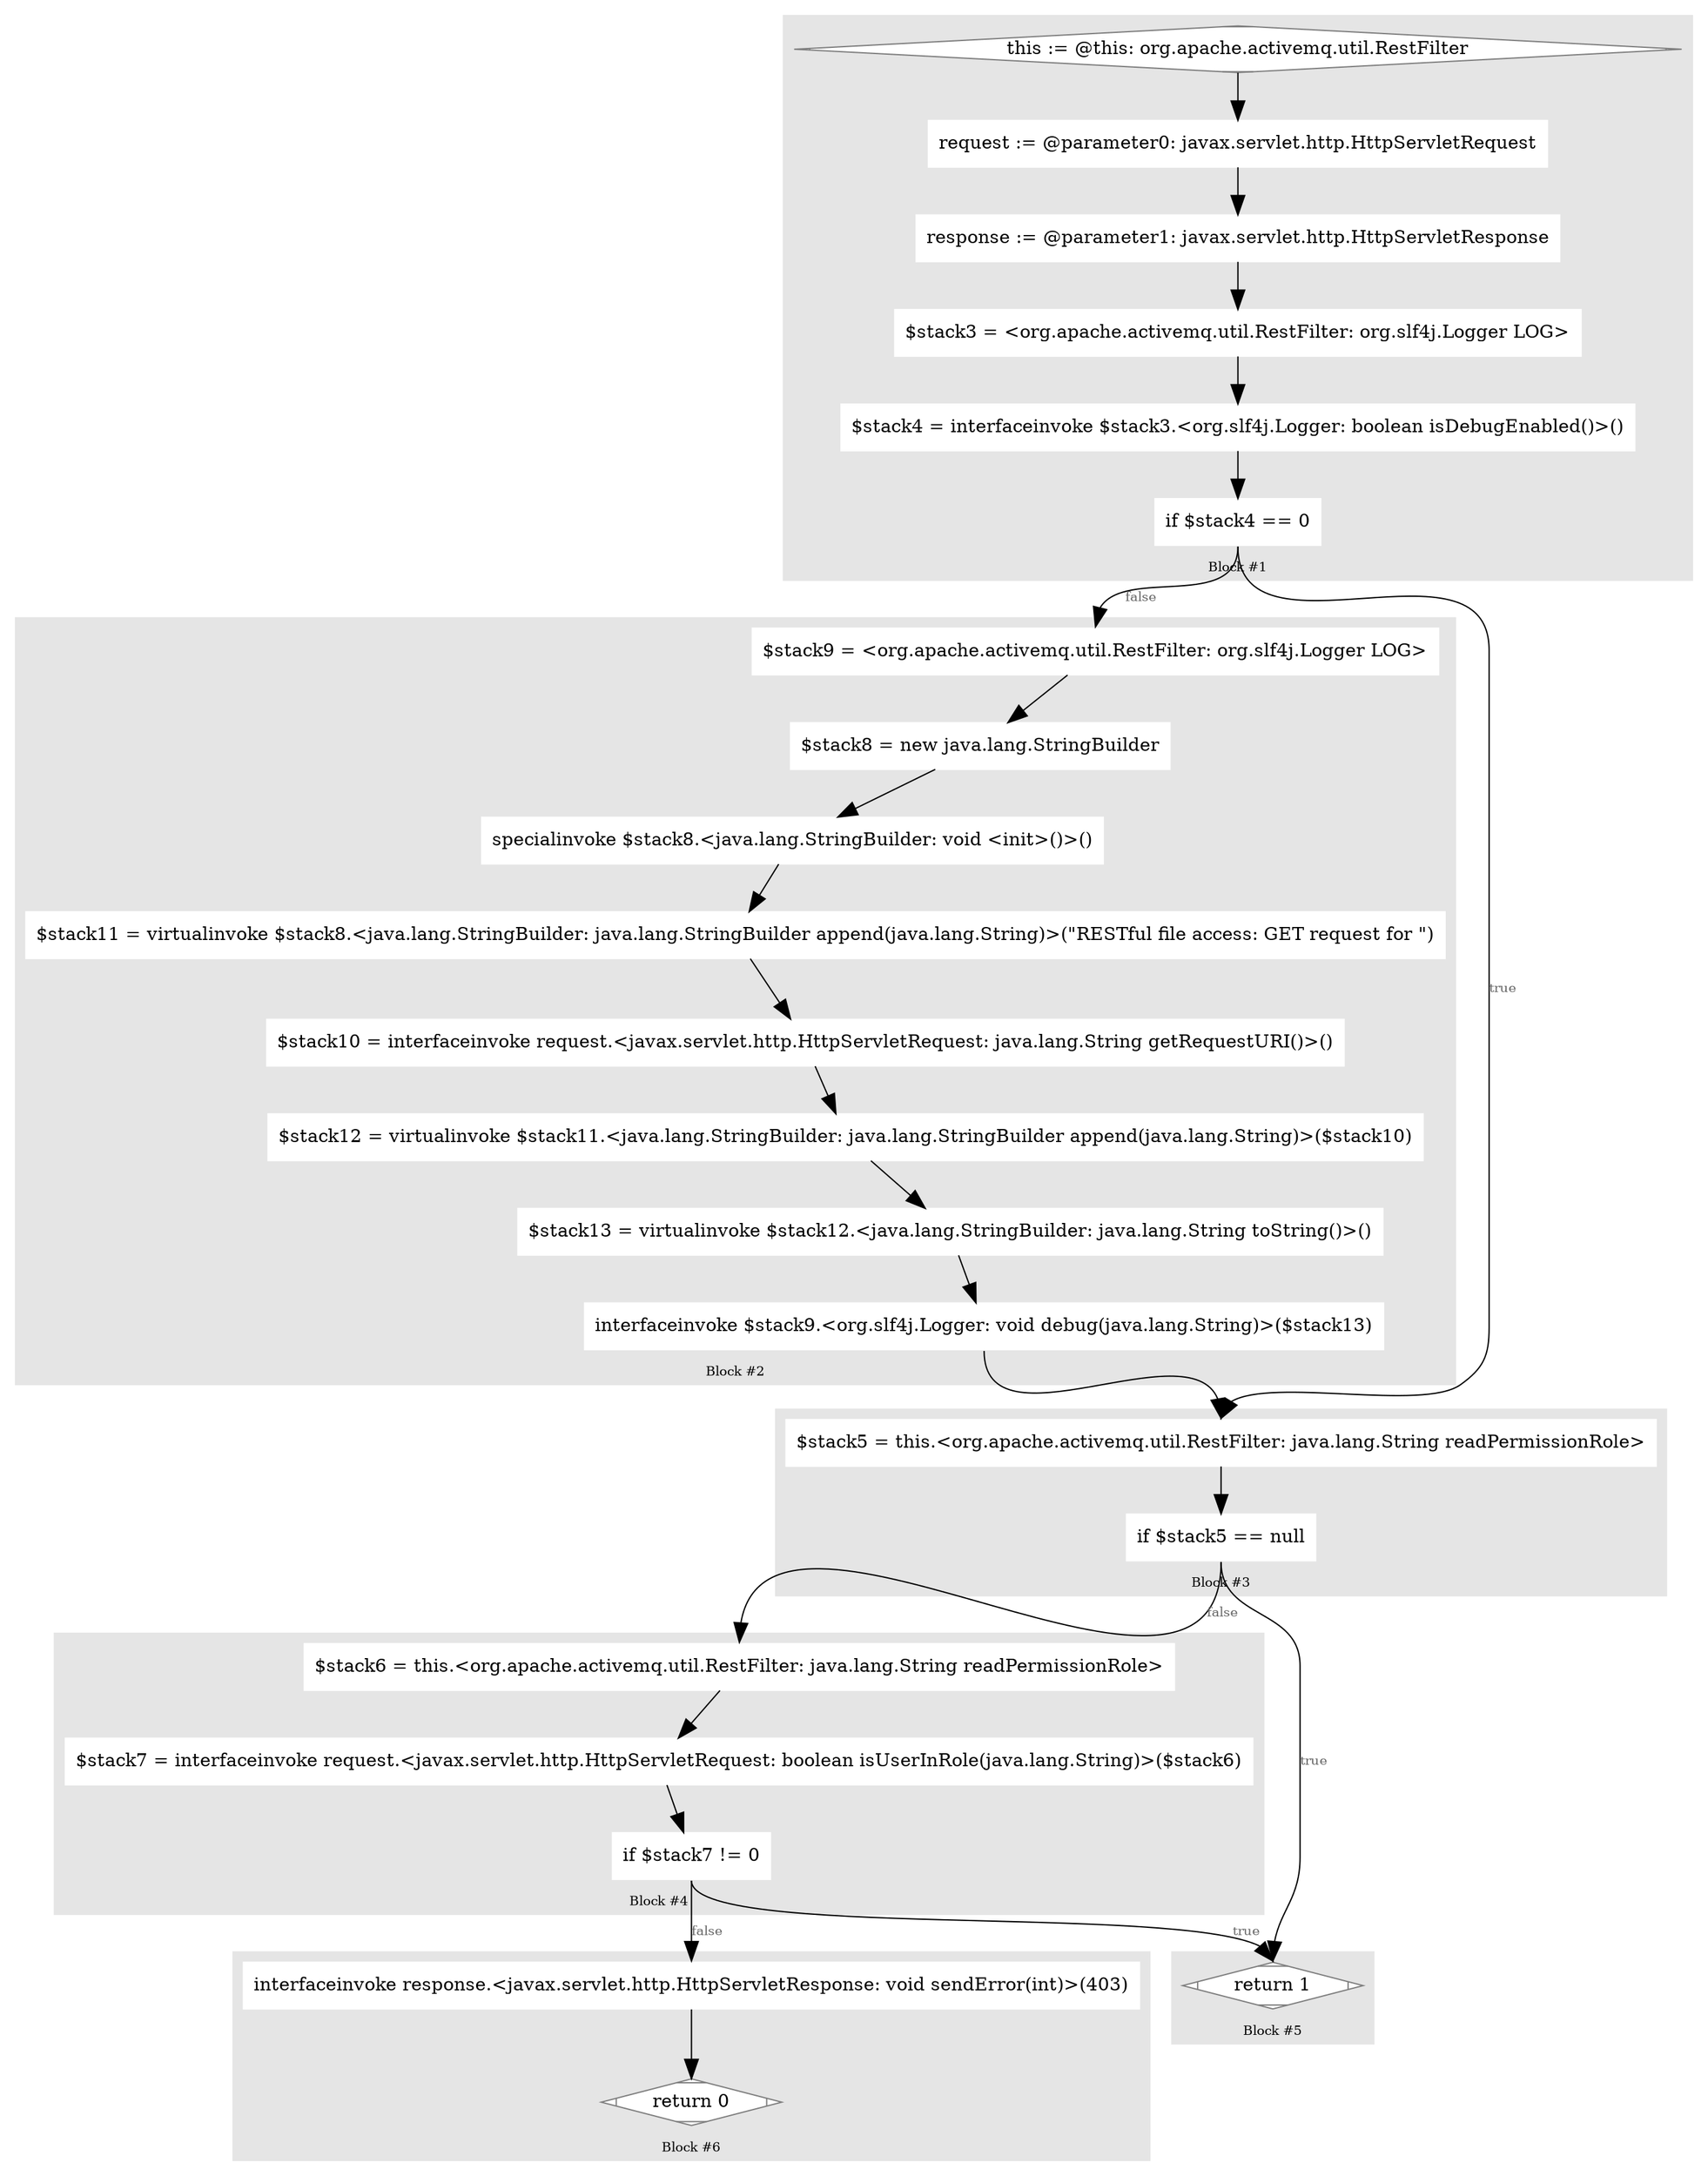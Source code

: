 digraph G {
	compound=true
	labelloc=b
	style=filled
	color=gray90
	node [shape=box,style=filled,color=white]
	edge [fontsize=10,arrowsize=1.5,fontcolor=grey40]
	fontsize=10

//  lines [139: 139] 
	subgraph cluster_1520387953 { 
		label = "Block #1"
		554868511[label="this := @this: org.apache.activemq.util.RestFilter",shape=Mdiamond,color=grey50,fillcolor=white]
		674019271[label="request := @parameter0: javax.servlet.http.HttpServletRequest"]
		2106165633[label="response := @parameter1: javax.servlet.http.HttpServletResponse"]
		1508059488[label="$stack3 = &lt;org.apache.activemq.util.RestFilter: org.slf4j.Logger LOG&gt;"]
		549496397[label="$stack4 = interfaceinvoke $stack3.&lt;org.slf4j.Logger: boolean isDebugEnabled()&gt;()"]
		1163619825[label="if $stack4 == 0"]

		554868511 -> 674019271 -> 2106165633 -> 1508059488 -> 549496397 -> 1163619825
	}
	1163619825:s -> 466853180:n[label="false"]
	1163619825:s -> 1414845278:n[label="true"]

//  lines [140: 140] 
	subgraph cluster_1812823171 { 
		label = "Block #2"
		466853180[label="$stack9 = &lt;org.apache.activemq.util.RestFilter: org.slf4j.Logger LOG&gt;"]
		1899141525[label="$stack8 = new java.lang.StringBuilder"]
		295485334[label="specialinvoke $stack8.&lt;java.lang.StringBuilder: void &lt;init&gt;()&gt;()"]
		1863953433[label="$stack11 = virtualinvoke $stack8.&lt;java.lang.StringBuilder: java.lang.StringBuilder append(java.lang.String)&gt;(&quot;RESTful file access: GET request for &quot;)"]
		1134013833[label="$stack10 = interfaceinvoke request.&lt;javax.servlet.http.HttpServletRequest: java.lang.String getRequestURI()&gt;()"]
		873993427[label="$stack12 = virtualinvoke $stack11.&lt;java.lang.StringBuilder: java.lang.StringBuilder append(java.lang.String)&gt;($stack10)"]
		1025797795[label="$stack13 = virtualinvoke $stack12.&lt;java.lang.StringBuilder: java.lang.String toString()&gt;()"]
		94157402[label="interfaceinvoke $stack9.&lt;org.slf4j.Logger: void debug(java.lang.String)&gt;($stack13)"]

		466853180 -> 1899141525 -> 295485334 -> 1863953433 -> 1134013833 -> 873993427 -> 1025797795 -> 94157402
	}
	94157402:s -> 1414845278:n

//  lines [143: 143] 
	subgraph cluster_2099802038 { 
		label = "Block #3"
		1414845278[label="$stack5 = this.&lt;org.apache.activemq.util.RestFilter: java.lang.String readPermissionRole&gt;"]
		1989132530[label="if $stack5 == null"]

		1414845278 -> 1989132530
	}
	1989132530:s -> 447767121:n[label="false"]
	1989132530:s -> 34871826:n[label="true"]

//  lines [143: 143] 
	subgraph cluster_2072724423 { 
		label = "Block #4"
		447767121[label="$stack6 = this.&lt;org.apache.activemq.util.RestFilter: java.lang.String readPermissionRole&gt;"]
		68857875[label="$stack7 = interfaceinvoke request.&lt;javax.servlet.http.HttpServletRequest: boolean isUserInRole(java.lang.String)&gt;($stack6)"]
		1063737662[label="if $stack7 != 0"]

		447767121 -> 68857875 -> 1063737662
	}
	1063737662:s -> 1153907750:n[label="false"]
	1063737662:s -> 34871826:n[label="true"]

//  lines [147: 147] 
	subgraph cluster_1100399456 { 
		label = "Block #5"
		34871826[label="return 1",shape=Mdiamond,color=grey50,fillcolor=white]
	}

//  lines [144: 145] 
	subgraph cluster_1090541608 { 
		label = "Block #6"
		1153907750[label="interfaceinvoke response.&lt;javax.servlet.http.HttpServletResponse: void sendError(int)&gt;(403)"]
		1622458036[label="return 0",shape=Mdiamond,color=grey50,fillcolor=white]

		1153907750 -> 1622458036
	}

}